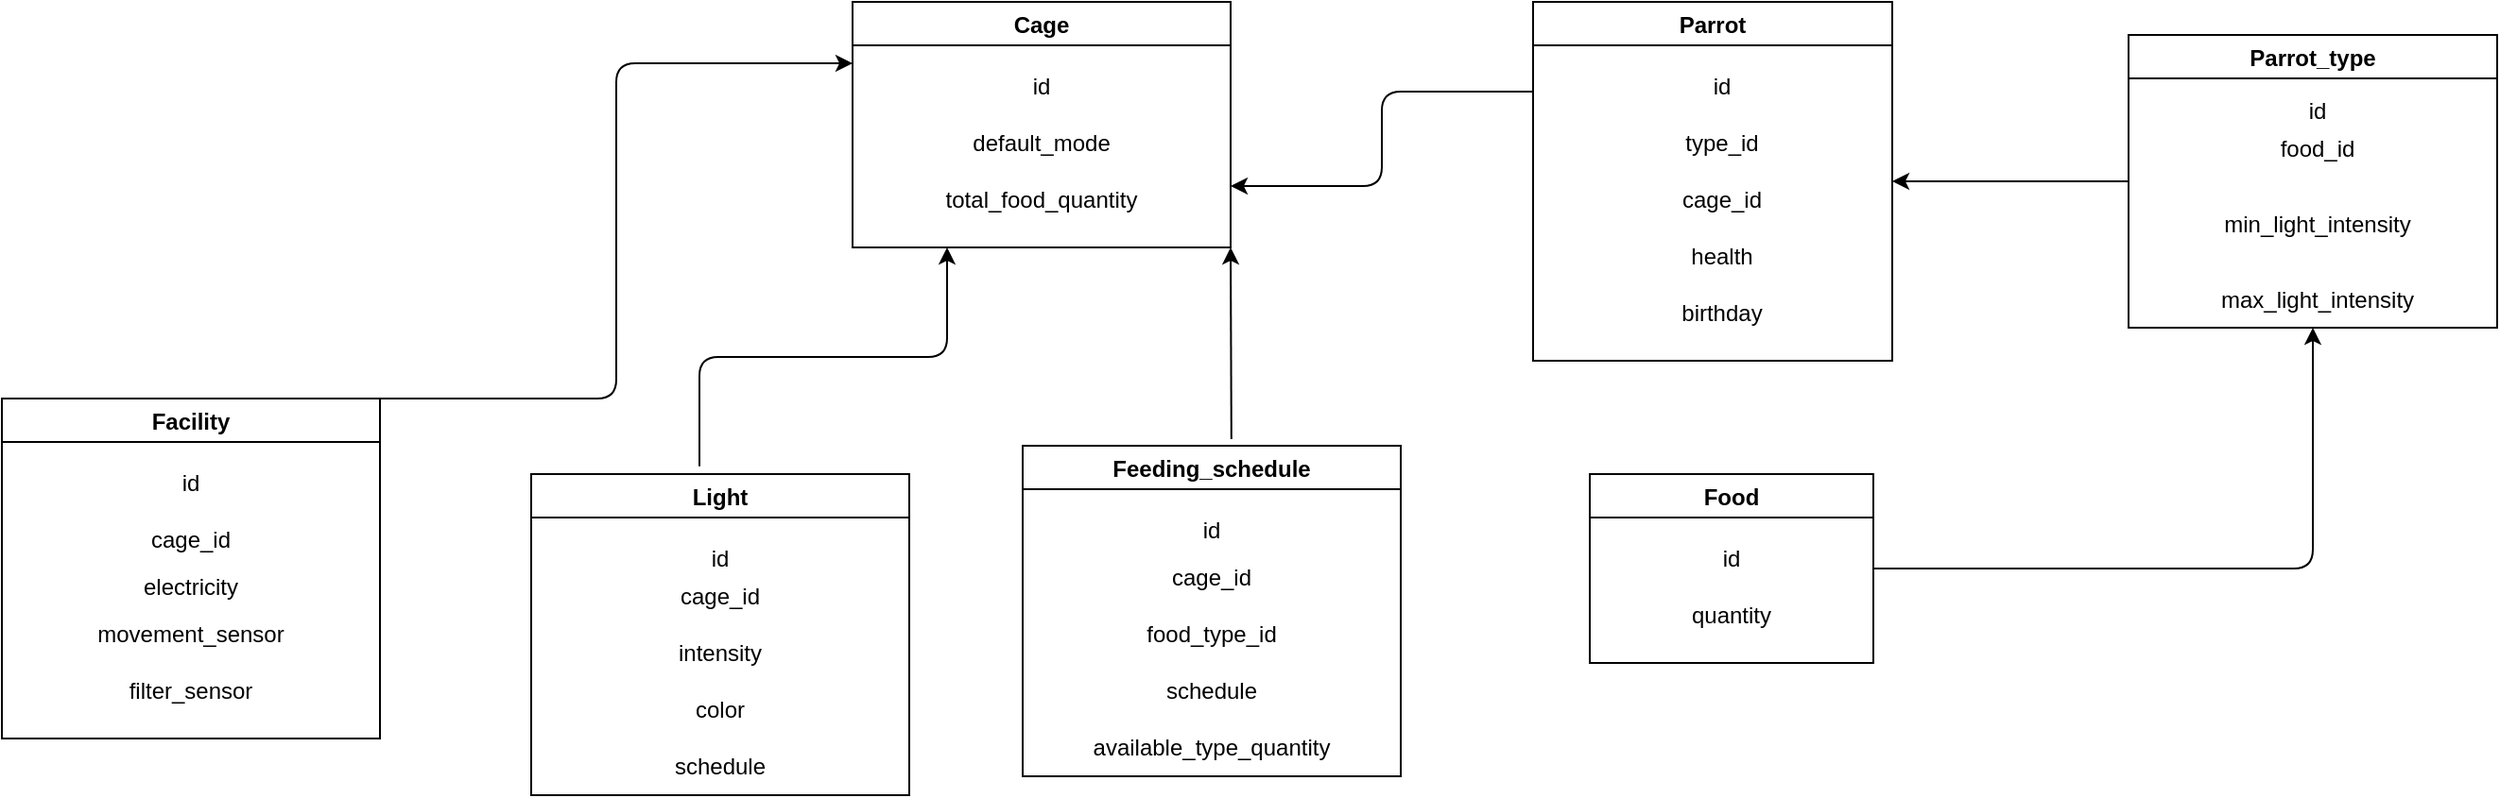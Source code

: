 <mxfile version="18.2.0" type="device"><diagram id="R2lEEEUBdFMjLlhIrx00" name="Page-1"><mxGraphModel dx="1038" dy="1679" grid="1" gridSize="10" guides="1" tooltips="1" connect="1" arrows="1" fold="1" page="1" pageScale="1" pageWidth="850" pageHeight="1100" math="0" shadow="0" extFonts="Permanent Marker^https://fonts.googleapis.com/css?family=Permanent+Marker"><root><mxCell id="0"/><mxCell id="1" parent="0"/><mxCell id="2BtBhpMtHVE-fV5poUMX-1" value="Facility" style="swimlane;" parent="1" vertex="1"><mxGeometry x="50" y="110" width="200" height="180" as="geometry"/></mxCell><mxCell id="2BtBhpMtHVE-fV5poUMX-2" value="id" style="text;html=1;strokeColor=none;fillColor=none;align=center;verticalAlign=middle;whiteSpace=wrap;rounded=0;" parent="2BtBhpMtHVE-fV5poUMX-1" vertex="1"><mxGeometry x="70" y="30" width="60" height="30" as="geometry"/></mxCell><mxCell id="2BtBhpMtHVE-fV5poUMX-3" value="movement_sensor" style="text;html=1;strokeColor=none;fillColor=none;align=center;verticalAlign=middle;whiteSpace=wrap;rounded=0;" parent="2BtBhpMtHVE-fV5poUMX-1" vertex="1"><mxGeometry x="70" y="110" width="60" height="30" as="geometry"/></mxCell><mxCell id="2BtBhpMtHVE-fV5poUMX-5" value="filter_sensor" style="text;html=1;strokeColor=none;fillColor=none;align=center;verticalAlign=middle;whiteSpace=wrap;rounded=0;" parent="2BtBhpMtHVE-fV5poUMX-1" vertex="1"><mxGeometry x="70" y="140" width="60" height="30" as="geometry"/></mxCell><mxCell id="2BtBhpMtHVE-fV5poUMX-8" value="cage_id" style="text;html=1;strokeColor=none;fillColor=none;align=center;verticalAlign=middle;whiteSpace=wrap;rounded=0;" parent="2BtBhpMtHVE-fV5poUMX-1" vertex="1"><mxGeometry x="70" y="60" width="60" height="30" as="geometry"/></mxCell><mxCell id="2BtBhpMtHVE-fV5poUMX-9" value="electricity&lt;br&gt;" style="text;html=1;strokeColor=none;fillColor=none;align=center;verticalAlign=middle;whiteSpace=wrap;rounded=0;" parent="2BtBhpMtHVE-fV5poUMX-1" vertex="1"><mxGeometry x="70" y="85" width="60" height="30" as="geometry"/></mxCell><mxCell id="2BtBhpMtHVE-fV5poUMX-6" value="Cage" style="swimlane;" parent="1" vertex="1"><mxGeometry x="500" y="-100" width="200" height="130" as="geometry"/></mxCell><mxCell id="2BtBhpMtHVE-fV5poUMX-10" value="id" style="text;html=1;strokeColor=none;fillColor=none;align=center;verticalAlign=middle;whiteSpace=wrap;rounded=0;" parent="2BtBhpMtHVE-fV5poUMX-6" vertex="1"><mxGeometry x="70" y="30" width="60" height="30" as="geometry"/></mxCell><mxCell id="2BtBhpMtHVE-fV5poUMX-11" value="default_mode" style="text;html=1;strokeColor=none;fillColor=none;align=center;verticalAlign=middle;whiteSpace=wrap;rounded=0;" parent="2BtBhpMtHVE-fV5poUMX-6" vertex="1"><mxGeometry x="70" y="60" width="60" height="30" as="geometry"/></mxCell><mxCell id="2BtBhpMtHVE-fV5poUMX-12" value="total_food_quantity&lt;br&gt;" style="text;html=1;strokeColor=none;fillColor=none;align=center;verticalAlign=middle;whiteSpace=wrap;rounded=0;" parent="2BtBhpMtHVE-fV5poUMX-6" vertex="1"><mxGeometry x="70" y="90" width="60" height="30" as="geometry"/></mxCell><mxCell id="2BtBhpMtHVE-fV5poUMX-14" value="Parrot" style="swimlane;" parent="1" vertex="1"><mxGeometry x="860" y="-100" width="190" height="190" as="geometry"/></mxCell><mxCell id="2BtBhpMtHVE-fV5poUMX-15" value="id" style="text;html=1;strokeColor=none;fillColor=none;align=center;verticalAlign=middle;whiteSpace=wrap;rounded=0;" parent="2BtBhpMtHVE-fV5poUMX-14" vertex="1"><mxGeometry x="70" y="30" width="60" height="30" as="geometry"/></mxCell><mxCell id="2BtBhpMtHVE-fV5poUMX-16" value="type_id" style="text;html=1;strokeColor=none;fillColor=none;align=center;verticalAlign=middle;whiteSpace=wrap;rounded=0;" parent="2BtBhpMtHVE-fV5poUMX-14" vertex="1"><mxGeometry x="70" y="60" width="60" height="30" as="geometry"/></mxCell><mxCell id="2BtBhpMtHVE-fV5poUMX-17" value="cage_id" style="text;html=1;strokeColor=none;fillColor=none;align=center;verticalAlign=middle;whiteSpace=wrap;rounded=0;" parent="2BtBhpMtHVE-fV5poUMX-14" vertex="1"><mxGeometry x="70" y="90" width="60" height="30" as="geometry"/></mxCell><mxCell id="2BtBhpMtHVE-fV5poUMX-18" value="health" style="text;html=1;strokeColor=none;fillColor=none;align=center;verticalAlign=middle;whiteSpace=wrap;rounded=0;" parent="2BtBhpMtHVE-fV5poUMX-14" vertex="1"><mxGeometry x="70" y="120" width="60" height="30" as="geometry"/></mxCell><mxCell id="2BtBhpMtHVE-fV5poUMX-19" value="birthday&lt;br&gt;" style="text;html=1;strokeColor=none;fillColor=none;align=center;verticalAlign=middle;whiteSpace=wrap;rounded=0;" parent="2BtBhpMtHVE-fV5poUMX-14" vertex="1"><mxGeometry x="70" y="150" width="60" height="30" as="geometry"/></mxCell><mxCell id="2BtBhpMtHVE-fV5poUMX-20" value="Parrot_type" style="swimlane;" parent="1" vertex="1"><mxGeometry x="1175" y="-82.5" width="195" height="155" as="geometry"/></mxCell><mxCell id="2BtBhpMtHVE-fV5poUMX-21" value="id" style="text;html=1;strokeColor=none;fillColor=none;align=center;verticalAlign=middle;whiteSpace=wrap;rounded=0;" parent="2BtBhpMtHVE-fV5poUMX-20" vertex="1"><mxGeometry x="70" y="25" width="60" height="30" as="geometry"/></mxCell><mxCell id="2BtBhpMtHVE-fV5poUMX-22" value="food_id" style="text;html=1;strokeColor=none;fillColor=none;align=center;verticalAlign=middle;whiteSpace=wrap;rounded=0;" parent="2BtBhpMtHVE-fV5poUMX-20" vertex="1"><mxGeometry x="70" y="45" width="60" height="30" as="geometry"/></mxCell><mxCell id="2BtBhpMtHVE-fV5poUMX-25" value="min_light_intensity" style="text;html=1;strokeColor=none;fillColor=none;align=center;verticalAlign=middle;whiteSpace=wrap;rounded=0;" parent="2BtBhpMtHVE-fV5poUMX-20" vertex="1"><mxGeometry x="70" y="85" width="60" height="30" as="geometry"/></mxCell><mxCell id="2BtBhpMtHVE-fV5poUMX-26" value="max_light_intensity" style="text;html=1;strokeColor=none;fillColor=none;align=center;verticalAlign=middle;whiteSpace=wrap;rounded=0;" parent="2BtBhpMtHVE-fV5poUMX-20" vertex="1"><mxGeometry x="70" y="125" width="60" height="30" as="geometry"/></mxCell><mxCell id="2BtBhpMtHVE-fV5poUMX-27" value="Food" style="swimlane;" parent="1" vertex="1"><mxGeometry x="890" y="150" width="150" height="100" as="geometry"/></mxCell><mxCell id="2BtBhpMtHVE-fV5poUMX-28" value="id" style="text;html=1;strokeColor=none;fillColor=none;align=center;verticalAlign=middle;whiteSpace=wrap;rounded=0;" parent="2BtBhpMtHVE-fV5poUMX-27" vertex="1"><mxGeometry x="45" y="30" width="60" height="30" as="geometry"/></mxCell><mxCell id="2BtBhpMtHVE-fV5poUMX-29" value="quantity&lt;br&gt;" style="text;html=1;strokeColor=none;fillColor=none;align=center;verticalAlign=middle;whiteSpace=wrap;rounded=0;" parent="2BtBhpMtHVE-fV5poUMX-27" vertex="1"><mxGeometry x="45" y="60" width="60" height="30" as="geometry"/></mxCell><mxCell id="2BtBhpMtHVE-fV5poUMX-30" value="Feeding_schedule" style="swimlane;" parent="1" vertex="1"><mxGeometry x="590" y="135" width="200" height="175" as="geometry"/></mxCell><mxCell id="2BtBhpMtHVE-fV5poUMX-31" value="id" style="text;html=1;strokeColor=none;fillColor=none;align=center;verticalAlign=middle;whiteSpace=wrap;rounded=0;" parent="2BtBhpMtHVE-fV5poUMX-30" vertex="1"><mxGeometry x="70" y="30" width="60" height="30" as="geometry"/></mxCell><mxCell id="2BtBhpMtHVE-fV5poUMX-32" value="cage_id" style="text;html=1;strokeColor=none;fillColor=none;align=center;verticalAlign=middle;whiteSpace=wrap;rounded=0;" parent="2BtBhpMtHVE-fV5poUMX-30" vertex="1"><mxGeometry x="70" y="55" width="60" height="30" as="geometry"/></mxCell><mxCell id="2BtBhpMtHVE-fV5poUMX-33" value="food_type_id" style="text;html=1;strokeColor=none;fillColor=none;align=center;verticalAlign=middle;whiteSpace=wrap;rounded=0;" parent="2BtBhpMtHVE-fV5poUMX-30" vertex="1"><mxGeometry x="70" y="85" width="60" height="30" as="geometry"/></mxCell><mxCell id="2BtBhpMtHVE-fV5poUMX-34" value="schedule" style="text;html=1;strokeColor=none;fillColor=none;align=center;verticalAlign=middle;whiteSpace=wrap;rounded=0;" parent="2BtBhpMtHVE-fV5poUMX-30" vertex="1"><mxGeometry x="70" y="115" width="60" height="30" as="geometry"/></mxCell><mxCell id="2BtBhpMtHVE-fV5poUMX-35" value="available_type_quantity" style="text;html=1;strokeColor=none;fillColor=none;align=center;verticalAlign=middle;whiteSpace=wrap;rounded=0;" parent="2BtBhpMtHVE-fV5poUMX-30" vertex="1"><mxGeometry x="70" y="145" width="60" height="30" as="geometry"/></mxCell><mxCell id="2BtBhpMtHVE-fV5poUMX-37" value="Light" style="swimlane;" parent="1" vertex="1"><mxGeometry x="330" y="150" width="200" height="170" as="geometry"/></mxCell><mxCell id="2BtBhpMtHVE-fV5poUMX-38" value="id" style="text;html=1;strokeColor=none;fillColor=none;align=center;verticalAlign=middle;whiteSpace=wrap;rounded=0;" parent="2BtBhpMtHVE-fV5poUMX-37" vertex="1"><mxGeometry x="70" y="30" width="60" height="30" as="geometry"/></mxCell><mxCell id="2BtBhpMtHVE-fV5poUMX-39" value="cage_id" style="text;html=1;strokeColor=none;fillColor=none;align=center;verticalAlign=middle;whiteSpace=wrap;rounded=0;" parent="2BtBhpMtHVE-fV5poUMX-37" vertex="1"><mxGeometry x="70" y="50" width="60" height="30" as="geometry"/></mxCell><mxCell id="2BtBhpMtHVE-fV5poUMX-40" value="intensity" style="text;html=1;strokeColor=none;fillColor=none;align=center;verticalAlign=middle;whiteSpace=wrap;rounded=0;" parent="2BtBhpMtHVE-fV5poUMX-37" vertex="1"><mxGeometry x="70" y="80" width="60" height="30" as="geometry"/></mxCell><mxCell id="2BtBhpMtHVE-fV5poUMX-41" value="color" style="text;html=1;strokeColor=none;fillColor=none;align=center;verticalAlign=middle;whiteSpace=wrap;rounded=0;" parent="2BtBhpMtHVE-fV5poUMX-37" vertex="1"><mxGeometry x="70" y="110" width="60" height="30" as="geometry"/></mxCell><mxCell id="2BtBhpMtHVE-fV5poUMX-42" value="schedule" style="text;html=1;strokeColor=none;fillColor=none;align=center;verticalAlign=middle;whiteSpace=wrap;rounded=0;" parent="2BtBhpMtHVE-fV5poUMX-37" vertex="1"><mxGeometry x="70" y="140" width="60" height="30" as="geometry"/></mxCell><mxCell id="2BtBhpMtHVE-fV5poUMX-53" value="" style="edgeStyle=elbowEdgeStyle;elbow=horizontal;endArrow=classic;html=1;rounded=1;exitX=1;exitY=0;exitDx=0;exitDy=0;entryX=0;entryY=0.25;entryDx=0;entryDy=0;" parent="1" source="2BtBhpMtHVE-fV5poUMX-1" target="2BtBhpMtHVE-fV5poUMX-6" edge="1"><mxGeometry width="50" height="50" relative="1" as="geometry"><mxPoint x="300" y="-20" as="sourcePoint"/><mxPoint x="350" y="-70" as="targetPoint"/></mxGeometry></mxCell><mxCell id="2BtBhpMtHVE-fV5poUMX-54" value="" style="edgeStyle=elbowEdgeStyle;endArrow=classic;html=1;rounded=1;exitX=0.445;exitY=-0.024;exitDx=0;exitDy=0;exitPerimeter=0;elbow=vertical;entryX=0.25;entryY=1;entryDx=0;entryDy=0;" parent="1" source="2BtBhpMtHVE-fV5poUMX-37" target="2BtBhpMtHVE-fV5poUMX-6" edge="1"><mxGeometry width="50" height="50" relative="1" as="geometry"><mxPoint x="390" y="360" as="sourcePoint"/><mxPoint x="460" as="targetPoint"/></mxGeometry></mxCell><mxCell id="2BtBhpMtHVE-fV5poUMX-55" value="" style="endArrow=classic;html=1;rounded=1;exitX=0;exitY=0.25;exitDx=0;exitDy=0;entryX=1;entryY=0.75;entryDx=0;entryDy=0;edgeStyle=elbowEdgeStyle;" parent="1" source="2BtBhpMtHVE-fV5poUMX-14" target="2BtBhpMtHVE-fV5poUMX-6" edge="1"><mxGeometry width="50" height="50" relative="1" as="geometry"><mxPoint x="760" y="-140" as="sourcePoint"/><mxPoint x="810" y="-190" as="targetPoint"/></mxGeometry></mxCell><mxCell id="2BtBhpMtHVE-fV5poUMX-56" value="" style="endArrow=classic;html=1;rounded=1;elbow=vertical;exitX=0.552;exitY=-0.02;exitDx=0;exitDy=0;exitPerimeter=0;entryX=1;entryY=1;entryDx=0;entryDy=0;" parent="1" source="2BtBhpMtHVE-fV5poUMX-30" target="2BtBhpMtHVE-fV5poUMX-6" edge="1"><mxGeometry width="50" height="50" relative="1" as="geometry"><mxPoint x="680" y="130" as="sourcePoint"/><mxPoint x="640" y="30" as="targetPoint"/></mxGeometry></mxCell><mxCell id="2BtBhpMtHVE-fV5poUMX-58" value="" style="endArrow=classic;html=1;rounded=1;exitX=1;exitY=0.5;exitDx=0;exitDy=0;entryX=0.5;entryY=1;entryDx=0;entryDy=0;edgeStyle=orthogonalEdgeStyle;" parent="1" source="2BtBhpMtHVE-fV5poUMX-27" target="2BtBhpMtHVE-fV5poUMX-20" edge="1"><mxGeometry width="50" height="50" relative="1" as="geometry"><mxPoint x="1080" y="190" as="sourcePoint"/><mxPoint x="1130" y="140" as="targetPoint"/></mxGeometry></mxCell><mxCell id="2BtBhpMtHVE-fV5poUMX-59" value="" style="endArrow=classic;html=1;rounded=1;exitX=0;exitY=0.5;exitDx=0;exitDy=0;entryX=1;entryY=0.5;entryDx=0;entryDy=0;" parent="1" source="2BtBhpMtHVE-fV5poUMX-20" target="2BtBhpMtHVE-fV5poUMX-14" edge="1"><mxGeometry width="50" height="50" relative="1" as="geometry"><mxPoint x="1170" y="-40" as="sourcePoint"/><mxPoint x="1050" y="-40" as="targetPoint"/></mxGeometry></mxCell><mxCell id="2BtBhpMtHVE-fV5poUMX-60" style="edgeStyle=elbowEdgeStyle;rounded=1;orthogonalLoop=1;jettySize=auto;html=1;exitX=0.75;exitY=0;exitDx=0;exitDy=0;" parent="1" source="2BtBhpMtHVE-fV5poUMX-30" target="2BtBhpMtHVE-fV5poUMX-30" edge="1"><mxGeometry relative="1" as="geometry"/></mxCell></root></mxGraphModel></diagram></mxfile>
